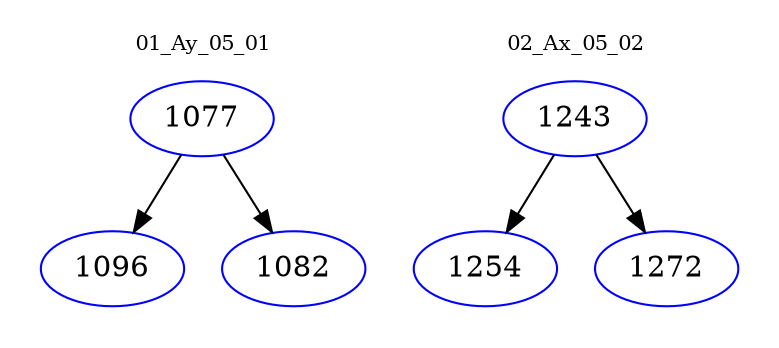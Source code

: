 digraph{
subgraph cluster_0 {
color = white
label = "01_Ay_05_01";
fontsize=10;
T0_1077 [label="1077", color="blue"]
T0_1077 -> T0_1096 [color="black"]
T0_1096 [label="1096", color="blue"]
T0_1077 -> T0_1082 [color="black"]
T0_1082 [label="1082", color="blue"]
}
subgraph cluster_1 {
color = white
label = "02_Ax_05_02";
fontsize=10;
T1_1243 [label="1243", color="blue"]
T1_1243 -> T1_1254 [color="black"]
T1_1254 [label="1254", color="blue"]
T1_1243 -> T1_1272 [color="black"]
T1_1272 [label="1272", color="blue"]
}
}
